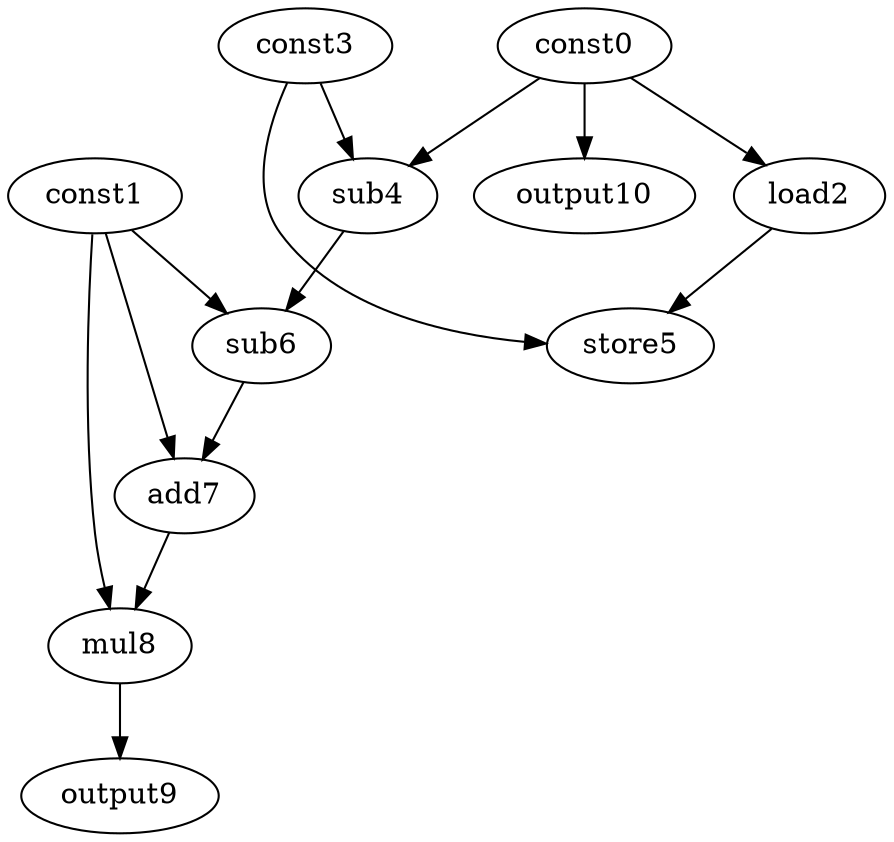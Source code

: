 digraph G { 
const0[opcode=const]; 
const1[opcode=const]; 
load2[opcode=load]; 
const3[opcode=const]; 
sub4[opcode=sub]; 
store5[opcode=store]; 
sub6[opcode=sub]; 
add7[opcode=add]; 
mul8[opcode=mul]; 
output9[opcode=output]; 
output10[opcode=output]; 
const0->load2[operand=0];
const0->sub4[operand=0];
const3->sub4[operand=1];
const0->output10[operand=0];
load2->store5[operand=0];
const3->store5[operand=1];
const1->sub6[operand=0];
sub4->sub6[operand=1];
const1->add7[operand=0];
sub6->add7[operand=1];
add7->mul8[operand=0];
const1->mul8[operand=1];
mul8->output9[operand=0];
}
